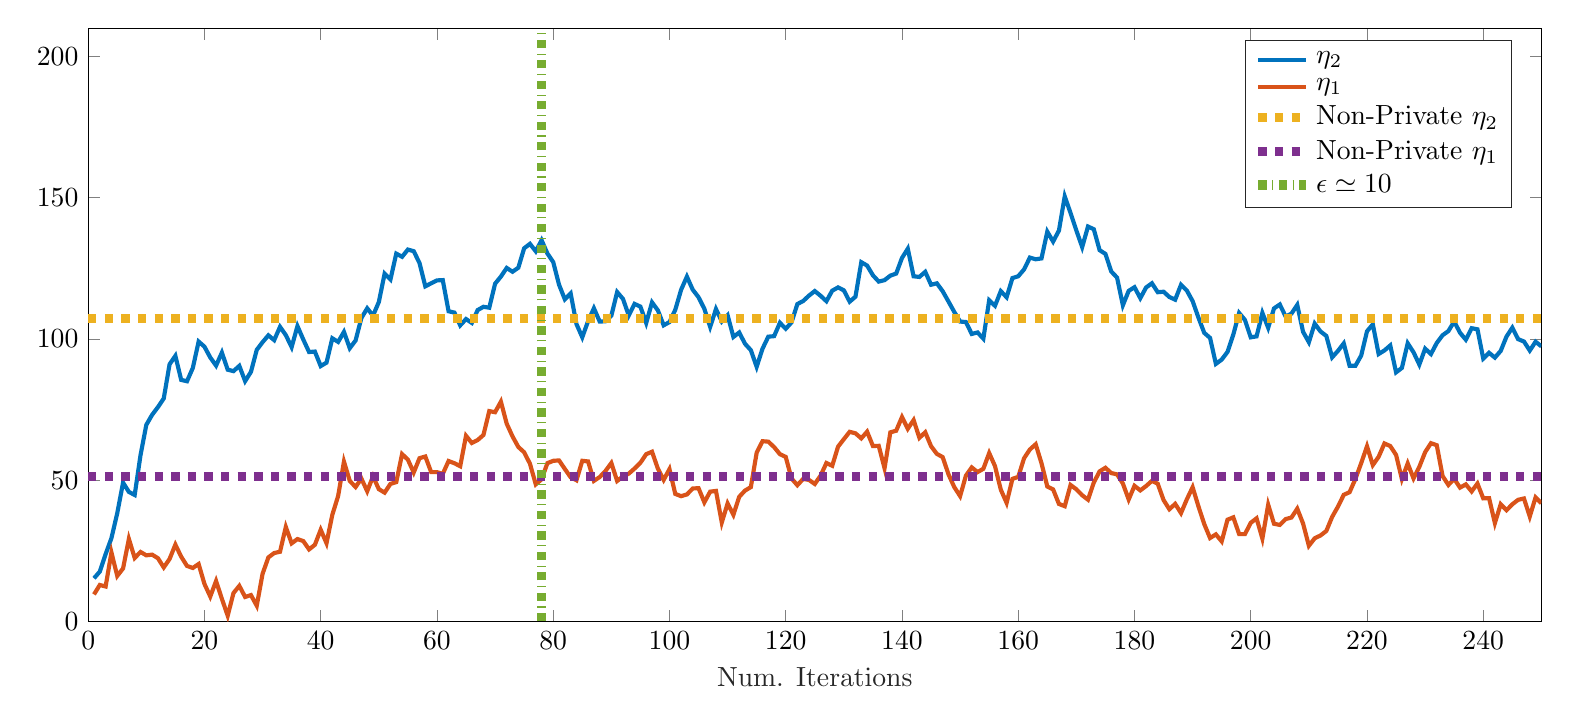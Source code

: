 % This file was created by matlab2tikz.
%
%The latest updates can be retrieved from
%  http://www.mathworks.com/matlabcentral/fileexchange/22022-matlab2tikz-matlab2tikz
%where you can also make suggestions and rate matlab2tikz.
%
\definecolor{mycolor1}{rgb}{0.0,0.447,0.741}%
\definecolor{mycolor2}{rgb}{0.85,0.325,0.098}%
\definecolor{mycolor3}{rgb}{0.929,0.694,0.125}%
\definecolor{mycolor4}{rgb}{0.494,0.184,0.556}%
\definecolor{mycolor5}{rgb}{0.466,0.674,0.188}%
%
\begin{tikzpicture}

\begin{axis}[%
width=7.266in,
height=2.966in,
at={(1.219in,0.567in)},
scale only axis,
xmin=0,
xmax=250,
xlabel style={font=\color{white!15!black}},
xlabel={Num. Iterations},
ymin=0,
ymax=210,
axis background/.style={fill=white},
legend style={legend cell align=left, align=left, draw=white!15!black}
]
\addplot [color=mycolor1, line width=1.5pt]
  table[row sep=crcr]{%
1	15.268\\
2	17.644\\
3	23.813\\
4	29.484\\
5	38.309\\
6	49.128\\
7	45.854\\
8	44.765\\
9	58.822\\
10	69.583\\
11	73.15\\
12	75.866\\
13	78.928\\
14	91.016\\
15	94.021\\
16	85.503\\
17	85.025\\
18	89.723\\
19	99.07\\
20	97.265\\
21	93.447\\
22	90.558\\
23	95.176\\
24	89.127\\
25	88.61\\
26	90.464\\
27	85.069\\
28	88.335\\
29	96.141\\
30	98.859\\
31	101.28\\
32	99.572\\
33	104.285\\
34	101.355\\
35	97.104\\
36	104.543\\
37	99.822\\
38	95.37\\
39	95.533\\
40	90.397\\
41	91.617\\
42	100.23\\
43	98.95\\
44	102.495\\
45	96.716\\
46	99.442\\
47	107.409\\
48	110.85\\
49	108.236\\
50	113.07\\
51	123.133\\
52	121.05\\
53	130.201\\
54	129.086\\
55	131.641\\
56	131.068\\
57	126.873\\
58	118.632\\
59	119.691\\
60	120.724\\
61	120.828\\
62	109.802\\
63	109.332\\
64	104.805\\
65	107.035\\
66	105.679\\
67	110.216\\
68	111.383\\
69	111.056\\
70	119.556\\
71	122.078\\
72	125.129\\
73	123.792\\
74	125.228\\
75	132.091\\
76	133.668\\
77	131.028\\
78	134.965\\
79	130.251\\
80	127.22\\
81	119.221\\
82	114.018\\
83	116.129\\
84	105.277\\
85	100.596\\
86	106.315\\
87	110.858\\
88	106.152\\
89	106.253\\
90	108.229\\
91	116.593\\
92	114.189\\
93	108.293\\
94	112.4\\
95	111.446\\
96	105.662\\
97	112.94\\
98	110.14\\
99	104.831\\
100	105.969\\
101	110.325\\
102	117.388\\
103	122.058\\
104	117.445\\
105	114.773\\
106	110.673\\
107	104.271\\
108	110.578\\
109	106.188\\
110	108.395\\
111	100.705\\
112	102.281\\
113	98.278\\
114	96.032\\
115	90.129\\
116	96.517\\
117	100.8\\
118	100.989\\
119	105.71\\
120	103.608\\
121	105.858\\
122	112.356\\
123	113.421\\
124	115.345\\
125	116.952\\
126	115.274\\
127	113.363\\
128	117.088\\
129	118.237\\
130	117.196\\
131	113.199\\
132	114.966\\
133	127.176\\
134	125.975\\
135	122.527\\
136	120.308\\
137	120.817\\
138	122.409\\
139	123.146\\
140	128.654\\
141	131.951\\
142	122.178\\
143	121.954\\
144	123.758\\
145	119.193\\
146	119.689\\
147	116.892\\
148	113.242\\
149	109.548\\
150	106.155\\
151	105.982\\
152	101.776\\
153	102.302\\
154	100.104\\
155	113.686\\
156	111.737\\
157	116.916\\
158	114.764\\
159	121.539\\
160	122.195\\
161	124.613\\
162	128.803\\
163	128.209\\
164	128.511\\
165	137.981\\
166	134.471\\
167	138.37\\
168	150.465\\
169	144.582\\
170	138.39\\
171	132.515\\
172	139.794\\
173	138.835\\
174	131.426\\
175	130.101\\
176	123.883\\
177	121.725\\
178	111.926\\
179	117.016\\
180	118.314\\
181	114.439\\
182	118.23\\
183	119.707\\
184	116.542\\
185	116.715\\
186	114.854\\
187	113.904\\
188	119.159\\
189	117.139\\
190	113.405\\
191	107.554\\
192	102.161\\
193	100.36\\
194	91.175\\
195	92.688\\
196	95.405\\
197	101.54\\
198	109.199\\
199	106.712\\
200	100.576\\
201	100.908\\
202	109.218\\
203	103.956\\
204	110.81\\
205	112.191\\
206	107.94\\
207	108.938\\
208	112.042\\
209	102.523\\
210	98.842\\
211	105.44\\
212	102.655\\
213	101.061\\
214	93.478\\
215	95.776\\
216	98.427\\
217	90.523\\
218	90.496\\
219	94.121\\
220	102.713\\
221	105.176\\
222	94.651\\
223	95.938\\
224	97.702\\
225	88.182\\
226	89.745\\
227	98.47\\
228	95.287\\
229	90.93\\
230	96.559\\
231	94.652\\
232	98.585\\
233	101.31\\
234	102.786\\
235	106.177\\
236	102.185\\
237	99.735\\
238	103.805\\
239	103.397\\
240	93.056\\
241	95.085\\
242	93.392\\
243	95.767\\
244	100.851\\
245	103.991\\
246	99.923\\
247	99.092\\
248	95.892\\
249	99.025\\
250	97.364\\
};
\addlegendentry{$\eta_2$}

\addplot [color=mycolor2, line width=1.5pt]
  table[row sep=crcr]{%
1	9.562\\
2	12.904\\
3	12.368\\
4	24.393\\
5	16.102\\
6	18.77\\
7	29.204\\
8	22.478\\
9	24.583\\
10	23.399\\
11	23.644\\
12	22.372\\
13	19.112\\
14	22.097\\
15	27.18\\
16	22.916\\
17	19.641\\
18	18.926\\
19	20.309\\
20	13.278\\
21	8.821\\
22	14.3\\
23	8.013\\
24	2.029\\
25	10.062\\
26	12.586\\
27	8.658\\
28	9.32\\
29	5.566\\
30	16.858\\
31	22.673\\
32	24.207\\
33	24.671\\
34	33.44\\
35	27.647\\
36	29.154\\
37	28.453\\
38	25.503\\
39	27.137\\
40	32.458\\
41	27.697\\
42	37.751\\
43	44.404\\
44	56.567\\
45	49.756\\
46	47.578\\
47	50.577\\
48	46.091\\
49	51.346\\
50	46.832\\
51	45.586\\
52	48.684\\
53	49.322\\
54	59.244\\
55	57.262\\
56	52.72\\
57	57.787\\
58	58.382\\
59	52.875\\
60	52.85\\
61	52.233\\
62	56.787\\
63	56.002\\
64	54.952\\
65	65.718\\
66	63.168\\
67	64.196\\
68	66.014\\
69	74.46\\
70	74.062\\
71	77.801\\
72	69.996\\
73	65.495\\
74	61.753\\
75	59.873\\
76	55.818\\
77	48.529\\
78	50.315\\
79	56.025\\
80	56.852\\
81	56.998\\
82	53.98\\
83	51.02\\
84	49.966\\
85	56.858\\
86	56.636\\
87	49.761\\
88	51.115\\
89	53.278\\
90	56.081\\
91	49.726\\
92	51.355\\
93	52.322\\
94	54.139\\
95	56.173\\
96	59.206\\
97	60.073\\
98	54.113\\
99	50.091\\
100	53.914\\
101	45.137\\
102	44.349\\
103	44.95\\
104	47.062\\
105	47.172\\
106	42.152\\
107	45.938\\
108	46.198\\
109	35.036\\
110	41.757\\
111	37.756\\
112	44.131\\
113	46.324\\
114	47.556\\
115	59.716\\
116	63.801\\
117	63.644\\
118	61.714\\
119	59.209\\
120	58.239\\
121	50.598\\
122	48.231\\
123	50.45\\
124	50.095\\
125	48.66\\
126	51.62\\
127	56.084\\
128	55.106\\
129	61.864\\
130	64.524\\
131	67.122\\
132	66.586\\
133	64.811\\
134	67.175\\
135	62.096\\
136	62.164\\
137	54.24\\
138	66.935\\
139	67.51\\
140	72.341\\
141	68.221\\
142	71.275\\
143	64.995\\
144	66.967\\
145	62.041\\
146	59.312\\
147	58.169\\
148	52.077\\
149	47.538\\
150	44.358\\
151	51.611\\
152	54.521\\
153	52.868\\
154	54.044\\
155	59.596\\
156	54.985\\
157	46.647\\
158	41.978\\
159	50.462\\
160	51.163\\
161	57.751\\
162	60.854\\
163	62.718\\
164	56.012\\
165	47.755\\
166	46.729\\
167	41.6\\
168	40.791\\
169	48.308\\
170	46.772\\
171	44.665\\
172	43.09\\
173	49.174\\
174	53.116\\
175	54.386\\
176	52.516\\
177	52.072\\
178	48.816\\
179	43.169\\
180	47.999\\
181	46.381\\
182	47.922\\
183	49.771\\
184	48.741\\
185	42.979\\
186	39.717\\
187	41.609\\
188	38.351\\
189	43.199\\
190	47.501\\
191	40.735\\
192	34.466\\
193	29.523\\
194	30.809\\
195	28.334\\
196	36.003\\
197	36.848\\
198	30.924\\
199	30.905\\
200	34.91\\
201	36.496\\
202	29.321\\
203	41.308\\
204	34.575\\
205	34.156\\
206	36.227\\
207	36.778\\
208	39.902\\
209	34.66\\
210	26.785\\
211	29.437\\
212	30.431\\
213	32.024\\
214	36.998\\
215	40.631\\
216	44.827\\
217	45.748\\
218	50.421\\
219	56.036\\
220	62.002\\
221	55.353\\
222	58.288\\
223	63.006\\
224	62.083\\
225	58.947\\
226	50.388\\
227	55.924\\
228	50.649\\
229	54.719\\
230	59.915\\
231	63.098\\
232	62.373\\
233	51.484\\
234	48.318\\
235	50.443\\
236	47.363\\
237	48.509\\
238	46.02\\
239	48.794\\
240	43.557\\
241	43.644\\
242	34.818\\
243	41.5\\
244	39.363\\
245	41.47\\
246	43.056\\
247	43.523\\
248	37.152\\
249	43.904\\
250	41.824\\
};
\addlegendentry{$\eta_1$}

\addplot [color=mycolor3, dashed, line width=3.5pt]
  table[row sep=crcr]{%
0	107.227\\
250	107.227\\
};
\addlegendentry{Non-Private $\eta_2$}

\addplot [color=mycolor4, dashed, line width=3.5pt]
  table[row sep=crcr]{%
0	51.275\\
250	51.275\\
};
\addlegendentry{Non-Private $\eta_1$}

\addplot [color=mycolor5, dashdotted, line width=3.5pt]
  table[row sep=crcr]{%
78	0\\
78	210\\
};
\addlegendentry{$\epsilon \simeq 10$}

\end{axis}
\end{tikzpicture}%